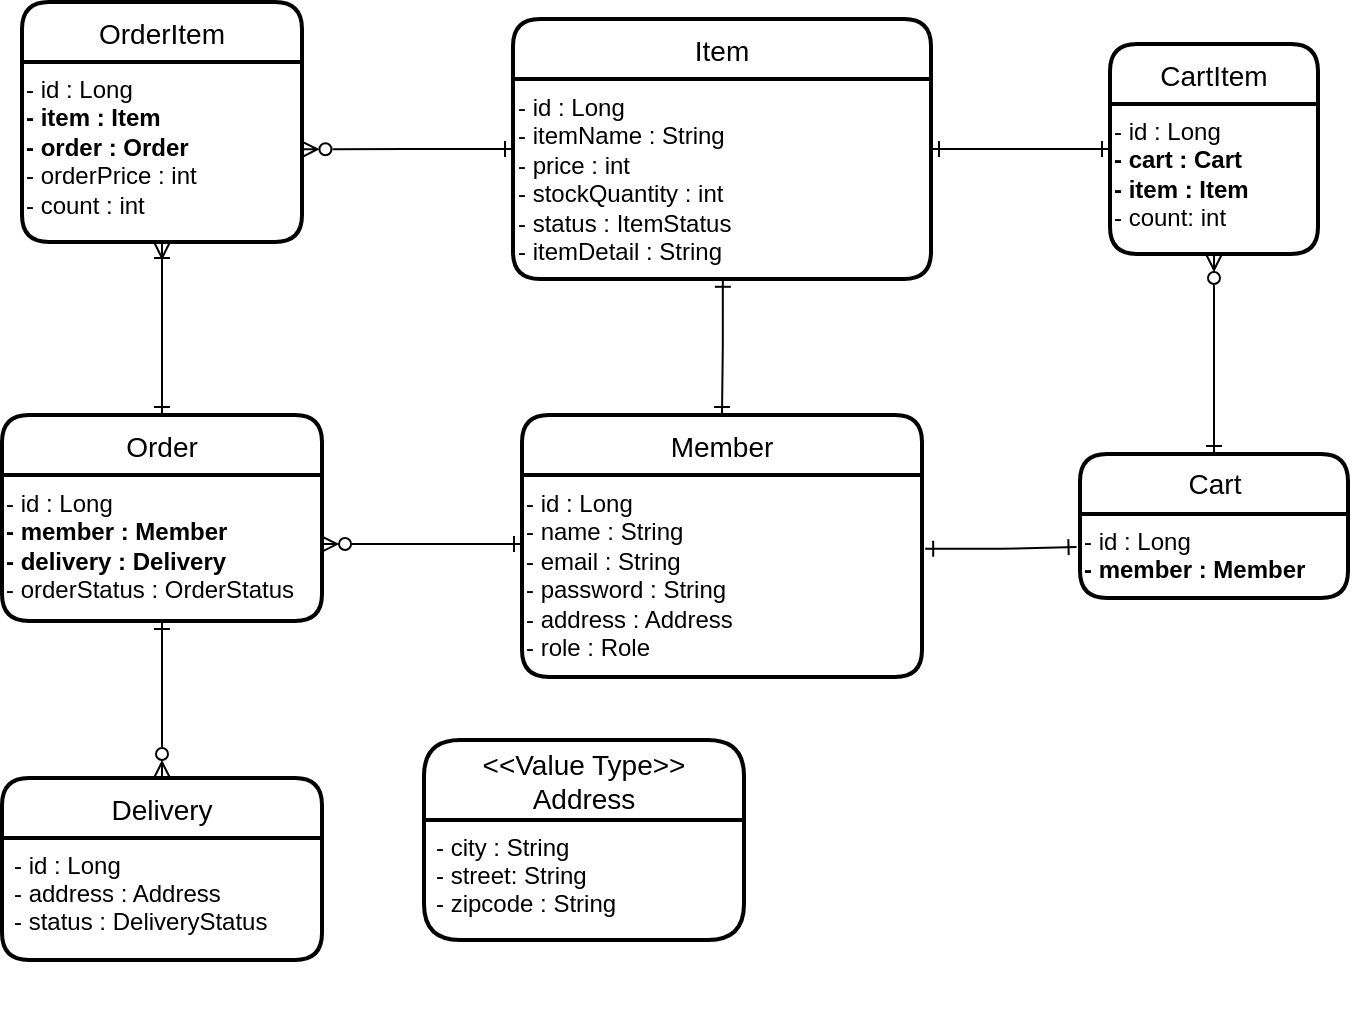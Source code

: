 <mxfile version="16.5.4" type="github">
  <diagram id="kHEh7FCxtHQ9_woBUVam" name="페이지-1">
    <mxGraphModel dx="1153" dy="643" grid="1" gridSize="10" guides="1" tooltips="1" connect="1" arrows="1" fold="1" page="1" pageScale="1" pageWidth="827" pageHeight="1169" math="0" shadow="0">
      <root>
        <mxCell id="0" />
        <mxCell id="1" parent="0" />
        <mxCell id="v6w30COUrI75urBI-avZ-40" style="edgeStyle=orthogonalEdgeStyle;rounded=0;orthogonalLoop=1;jettySize=auto;html=1;entryX=0;entryY=0.5;entryDx=0;entryDy=0;startArrow=ERone;startFill=0;endArrow=ERone;endFill=0;" edge="1" parent="1" source="MIABXXXkFtGxlnCeQIk6-1" target="v6w30COUrI75urBI-avZ-7">
          <mxGeometry relative="1" as="geometry" />
        </mxCell>
        <mxCell id="v6w30COUrI75urBI-avZ-37" style="edgeStyle=orthogonalEdgeStyle;rounded=0;orthogonalLoop=1;jettySize=auto;html=1;startArrow=ERzeroToMany;startFill=0;endArrow=ERone;endFill=0;entryX=0.5;entryY=0;entryDx=0;entryDy=0;" edge="1" parent="1" source="v6w30COUrI75urBI-avZ-7" target="MIABXXXkFtGxlnCeQIk6-5">
          <mxGeometry relative="1" as="geometry">
            <mxPoint x="666" y="339" as="targetPoint" />
          </mxGeometry>
        </mxCell>
        <mxCell id="v6w30COUrI75urBI-avZ-34" style="edgeStyle=orthogonalEdgeStyle;rounded=0;orthogonalLoop=1;jettySize=auto;html=1;startArrow=ERone;startFill=0;endArrow=ERone;endFill=0;exitX=1.008;exitY=0.365;exitDx=0;exitDy=0;exitPerimeter=0;entryX=-0.013;entryY=0.392;entryDx=0;entryDy=0;entryPerimeter=0;" edge="1" parent="1" source="v6w30COUrI75urBI-avZ-70" target="v6w30COUrI75urBI-avZ-74">
          <mxGeometry relative="1" as="geometry">
            <mxPoint x="520" y="303.0" as="sourcePoint" />
            <mxPoint x="560" y="359" as="targetPoint" />
          </mxGeometry>
        </mxCell>
        <mxCell id="v6w30COUrI75urBI-avZ-42" style="edgeStyle=orthogonalEdgeStyle;rounded=0;orthogonalLoop=1;jettySize=auto;html=1;entryX=0;entryY=0.342;entryDx=0;entryDy=0;startArrow=ERzeroToMany;startFill=0;endArrow=ERone;endFill=0;exitX=0.997;exitY=0.473;exitDx=0;exitDy=0;exitPerimeter=0;entryPerimeter=0;" edge="1" parent="1" source="v6w30COUrI75urBI-avZ-61" target="v6w30COUrI75urBI-avZ-70">
          <mxGeometry relative="1" as="geometry">
            <mxPoint x="199" y="299" as="sourcePoint" />
            <mxPoint x="319" y="303" as="targetPoint" />
          </mxGeometry>
        </mxCell>
        <mxCell id="v6w30COUrI75urBI-avZ-50" style="edgeStyle=orthogonalEdgeStyle;rounded=0;orthogonalLoop=1;jettySize=auto;html=1;startArrow=ERoneToMany;startFill=0;endArrow=ERone;endFill=0;entryX=0.5;entryY=0;entryDx=0;entryDy=0;" edge="1" parent="1" source="v6w30COUrI75urBI-avZ-5" target="v6w30COUrI75urBI-avZ-1">
          <mxGeometry relative="1" as="geometry">
            <mxPoint x="149" y="270" as="targetPoint" />
          </mxGeometry>
        </mxCell>
        <mxCell id="v6w30COUrI75urBI-avZ-52" style="edgeStyle=orthogonalEdgeStyle;rounded=0;orthogonalLoop=1;jettySize=auto;html=1;entryX=0.998;entryY=0.485;entryDx=0;entryDy=0;entryPerimeter=0;startArrow=ERone;startFill=0;endArrow=ERzeroToMany;endFill=0;exitX=0;exitY=0.5;exitDx=0;exitDy=0;" edge="1" parent="1" source="MIABXXXkFtGxlnCeQIk6-1" target="v6w30COUrI75urBI-avZ-63">
          <mxGeometry relative="1" as="geometry">
            <mxPoint x="279" y="111" as="sourcePoint" />
            <mxPoint x="238.8" y="124.0" as="targetPoint" />
            <Array as="points" />
          </mxGeometry>
        </mxCell>
        <mxCell id="v6w30COUrI75urBI-avZ-54" value="&lt;&lt;Value Type&gt;&gt;&#xa;Address" style="swimlane;childLayout=stackLayout;horizontal=1;startSize=40;horizontalStack=0;rounded=1;fontSize=14;fontStyle=0;strokeWidth=2;resizeParent=0;resizeLast=1;shadow=0;dashed=0;align=center;glass=0;sketch=0;fillColor=none;html=0;container=0;" vertex="1" parent="1">
          <mxGeometry x="270" y="400" width="160" height="100" as="geometry" />
        </mxCell>
        <mxCell id="v6w30COUrI75urBI-avZ-55" value="- city : String&#xa;- street: String&#xa;- zipcode : String" style="align=left;strokeColor=none;fillColor=none;spacingLeft=4;fontSize=12;verticalAlign=top;resizable=0;rotatable=0;part=1;rounded=0;shadow=0;glass=0;sketch=0;html=0;container=0;" vertex="1" parent="v6w30COUrI75urBI-avZ-54">
          <mxGeometry y="40" width="160" height="60" as="geometry" />
        </mxCell>
        <mxCell id="v6w30COUrI75urBI-avZ-56" value="Delivery" style="swimlane;childLayout=stackLayout;horizontal=1;startSize=30;horizontalStack=0;rounded=1;fontSize=14;fontStyle=0;strokeWidth=2;resizeParent=0;resizeLast=1;shadow=0;dashed=0;align=center;glass=0;sketch=0;fillColor=none;html=0;container=0;" vertex="1" parent="1">
          <mxGeometry x="59" y="419" width="160" height="91" as="geometry" />
        </mxCell>
        <mxCell id="v6w30COUrI75urBI-avZ-59" style="edgeStyle=orthogonalEdgeStyle;rounded=0;orthogonalLoop=1;jettySize=auto;html=1;exitX=0.5;exitY=1;exitDx=0;exitDy=0;entryX=0.5;entryY=0;entryDx=0;entryDy=0;startArrow=ERone;startFill=0;endArrow=ERzeroToMany;endFill=0;" edge="1" parent="1" source="v6w30COUrI75urBI-avZ-1" target="v6w30COUrI75urBI-avZ-56">
          <mxGeometry relative="1" as="geometry" />
        </mxCell>
        <mxCell id="v6w30COUrI75urBI-avZ-1" value="Order" style="swimlane;childLayout=stackLayout;horizontal=1;startSize=30;horizontalStack=0;rounded=1;fontSize=14;fontStyle=0;strokeWidth=2;resizeParent=0;resizeLast=1;shadow=0;dashed=0;align=center;container=0;" vertex="1" parent="1">
          <mxGeometry x="59" y="237.5" width="160" height="103" as="geometry" />
        </mxCell>
        <mxCell id="v6w30COUrI75urBI-avZ-61" value="&lt;div style=&quot;&quot;&gt;- id : Long&lt;/div&gt;&lt;b&gt;&lt;div style=&quot;&quot;&gt;&lt;b&gt;- member : Member&lt;/b&gt;&lt;/div&gt;&lt;div style=&quot;&quot;&gt;&lt;b&gt;- delivery : Delivery&lt;/b&gt;&lt;/div&gt;&lt;/b&gt;&lt;div style=&quot;&quot;&gt;- orderStatus : OrderStatus&lt;/div&gt;" style="text;html=1;align=left;verticalAlign=top;resizable=0;points=[];autosize=1;strokeColor=none;fillColor=none;horizontal=1;" vertex="1" parent="v6w30COUrI75urBI-avZ-1">
          <mxGeometry y="30" width="160" height="73" as="geometry" />
        </mxCell>
        <mxCell id="v6w30COUrI75urBI-avZ-41" value="&lt;div style=&quot;text-align: left&quot;&gt;&lt;br&gt;&lt;/div&gt;" style="text;html=1;align=center;verticalAlign=middle;resizable=0;points=[];autosize=1;strokeColor=none;fillColor=none;container=0;" vertex="1" parent="1">
          <mxGeometry x="129" y="293.5" width="20" height="20" as="geometry" />
        </mxCell>
        <mxCell id="v6w30COUrI75urBI-avZ-5" value="OrderItem" style="swimlane;childLayout=stackLayout;horizontal=1;startSize=30;horizontalStack=0;rounded=1;fontSize=14;fontStyle=0;strokeWidth=2;resizeParent=0;resizeLast=1;shadow=0;dashed=0;align=center;container=0;" vertex="1" parent="1">
          <mxGeometry x="69" y="31" width="140" height="120" as="geometry" />
        </mxCell>
        <mxCell id="v6w30COUrI75urBI-avZ-63" value="&lt;div&gt;- id : Long&lt;/div&gt;&lt;div&gt;&lt;b&gt;- item : Item&lt;/b&gt;&lt;/div&gt;&lt;b&gt;&lt;div&gt;&lt;b&gt;- order : Order&lt;/b&gt;&lt;/div&gt;&lt;/b&gt;&lt;div&gt;- orderPrice : int&lt;/div&gt;&lt;div&gt;- count : int&lt;/div&gt;" style="text;html=1;align=left;verticalAlign=top;resizable=0;points=[];autosize=1;strokeColor=none;fillColor=none;" vertex="1" parent="v6w30COUrI75urBI-avZ-5">
          <mxGeometry y="30" width="140" height="90" as="geometry" />
        </mxCell>
        <mxCell id="MIABXXXkFtGxlnCeQIk6-1" value="Item" style="swimlane;childLayout=stackLayout;horizontal=1;startSize=30;horizontalStack=0;rounded=1;fontSize=14;fontStyle=0;strokeWidth=2;resizeParent=0;resizeLast=1;shadow=0;dashed=0;align=center;container=0;" parent="1" vertex="1">
          <mxGeometry x="314.5" y="39.5" width="209" height="130" as="geometry" />
        </mxCell>
        <mxCell id="v6w30COUrI75urBI-avZ-71" value="&lt;span style=&quot;&quot;&gt;- id : Long&lt;/span&gt;&lt;br style=&quot;padding: 0px; margin: 0px;&quot;&gt;&lt;span style=&quot;&quot;&gt;- itemName : String&lt;/span&gt;&lt;br style=&quot;padding: 0px; margin: 0px;&quot;&gt;&lt;span style=&quot;&quot;&gt;- price : int&lt;/span&gt;&lt;br style=&quot;padding: 0px; margin: 0px;&quot;&gt;&lt;span style=&quot;&quot;&gt;- stockQuantity : int&lt;/span&gt;&lt;br style=&quot;padding: 0px; margin: 0px;&quot;&gt;&lt;span style=&quot;&quot;&gt;- status : ItemStatus&lt;/span&gt;&lt;br style=&quot;padding: 0px; margin: 0px;&quot;&gt;&lt;span style=&quot;&quot;&gt;- itemDetail : String&lt;/span&gt;" style="text;html=1;align=left;verticalAlign=top;resizable=0;points=[];autosize=1;strokeColor=none;fillColor=none;" vertex="1" parent="MIABXXXkFtGxlnCeQIk6-1">
          <mxGeometry y="30" width="209" height="100" as="geometry" />
        </mxCell>
        <mxCell id="v6w30COUrI75urBI-avZ-64" value="" style="edgeStyle=orthogonalEdgeStyle;rounded=0;orthogonalLoop=1;jettySize=auto;html=1;startArrow=ERone;startFill=0;endArrow=ERone;endFill=0;exitX=0.502;exitY=0.999;exitDx=0;exitDy=0;exitPerimeter=0;entryX=0.5;entryY=0;entryDx=0;entryDy=0;" edge="1" parent="1" source="v6w30COUrI75urBI-avZ-71" target="MIABXXXkFtGxlnCeQIk6-3">
          <mxGeometry relative="1" as="geometry">
            <mxPoint x="419" y="200" as="sourcePoint" />
            <mxPoint x="419" y="279" as="targetPoint" />
          </mxGeometry>
        </mxCell>
        <mxCell id="v6w30COUrI75urBI-avZ-7" value="CartItem" style="swimlane;childLayout=stackLayout;horizontal=1;startSize=30;horizontalStack=0;rounded=1;fontSize=14;fontStyle=0;strokeWidth=2;resizeParent=0;resizeLast=1;shadow=0;dashed=0;align=center;container=0;" vertex="1" parent="1">
          <mxGeometry x="613" y="52" width="104" height="105" as="geometry" />
        </mxCell>
        <mxCell id="v6w30COUrI75urBI-avZ-76" value="&lt;div style=&quot;&quot;&gt;- id : Long&lt;/div&gt;&lt;b&gt;&lt;div style=&quot;&quot;&gt;&lt;b&gt;- cart : Cart&lt;/b&gt;&lt;/div&gt;&lt;div style=&quot;&quot;&gt;&lt;b&gt;- item : Item&lt;/b&gt;&lt;/div&gt;&lt;/b&gt;&lt;div style=&quot;&quot;&gt;- count: int&lt;/div&gt;" style="text;html=1;align=left;verticalAlign=top;resizable=0;points=[];autosize=1;strokeColor=none;fillColor=none;" vertex="1" parent="v6w30COUrI75urBI-avZ-7">
          <mxGeometry y="30" width="104" height="60" as="geometry" />
        </mxCell>
        <mxCell id="v6w30COUrI75urBI-avZ-35" value="&lt;div style=&quot;text-align: left&quot;&gt;&lt;br&gt;&lt;/div&gt;" style="text;html=1;align=center;verticalAlign=middle;resizable=0;points=[];autosize=1;strokeColor=none;fillColor=none;container=0;" vertex="1" parent="v6w30COUrI75urBI-avZ-7">
          <mxGeometry y="90" width="104" height="15" as="geometry" />
        </mxCell>
        <mxCell id="MIABXXXkFtGxlnCeQIk6-5" value="Cart" style="swimlane;childLayout=stackLayout;horizontal=1;startSize=30;horizontalStack=0;rounded=1;fontSize=14;fontStyle=0;strokeWidth=2;resizeParent=0;resizeLast=1;shadow=0;dashed=0;align=center;html=1;container=0;" parent="1" vertex="1">
          <mxGeometry x="598" y="257" width="134" height="72" as="geometry">
            <mxRectangle x="500" y="230" width="60" height="30" as="alternateBounds" />
          </mxGeometry>
        </mxCell>
        <mxCell id="v6w30COUrI75urBI-avZ-74" value="&lt;div style=&quot;&quot;&gt;- id : Long&lt;/div&gt;&lt;b&gt;&lt;div style=&quot;&quot;&gt;&lt;b&gt;- member : Member&lt;/b&gt;&lt;/div&gt;&lt;/b&gt;" style="text;html=1;align=left;verticalAlign=top;resizable=0;points=[];autosize=1;strokeColor=none;fillColor=none;" vertex="1" parent="MIABXXXkFtGxlnCeQIk6-5">
          <mxGeometry y="30" width="134" height="42" as="geometry" />
        </mxCell>
        <mxCell id="MIABXXXkFtGxlnCeQIk6-3" value="Member" style="swimlane;childLayout=stackLayout;horizontal=1;startSize=30;horizontalStack=0;rounded=1;fontSize=14;fontStyle=0;strokeWidth=2;resizeParent=0;resizeLast=1;shadow=0;dashed=0;align=center;container=0;" parent="1" vertex="1">
          <mxGeometry x="319" y="237.5" width="200" height="131" as="geometry" />
        </mxCell>
        <mxCell id="v6w30COUrI75urBI-avZ-70" value="&lt;span&gt;- id : Long&lt;/span&gt;&lt;br style=&quot;padding: 0px ; margin: 0px&quot;&gt;&lt;span&gt;- name : String&lt;/span&gt;&lt;br style=&quot;padding: 0px ; margin: 0px&quot;&gt;&lt;span&gt;- email : String&lt;/span&gt;&lt;br style=&quot;padding: 0px ; margin: 0px&quot;&gt;&lt;span&gt;- password : String&lt;/span&gt;&lt;br style=&quot;padding: 0px ; margin: 0px&quot;&gt;&lt;span&gt;- address : Address&lt;/span&gt;&lt;br style=&quot;padding: 0px ; margin: 0px&quot;&gt;&lt;span&gt;- role : Role&lt;/span&gt;" style="text;html=1;align=left;verticalAlign=top;resizable=0;points=[];autosize=1;strokeColor=none;fillColor=none;" vertex="1" parent="MIABXXXkFtGxlnCeQIk6-3">
          <mxGeometry y="30" width="200" height="101" as="geometry" />
        </mxCell>
        <mxCell id="v6w30COUrI75urBI-avZ-57" value="- id : Long&#xa;- address : Address&#xa;- status : DeliveryStatus" style="align=left;strokeColor=none;fillColor=none;spacingLeft=4;fontSize=12;verticalAlign=top;resizable=0;rotatable=0;part=1;rounded=0;shadow=0;glass=0;sketch=0;html=0;container=0;" vertex="1" parent="1">
          <mxGeometry x="59" y="449" width="160" height="90" as="geometry" />
        </mxCell>
      </root>
    </mxGraphModel>
  </diagram>
</mxfile>
